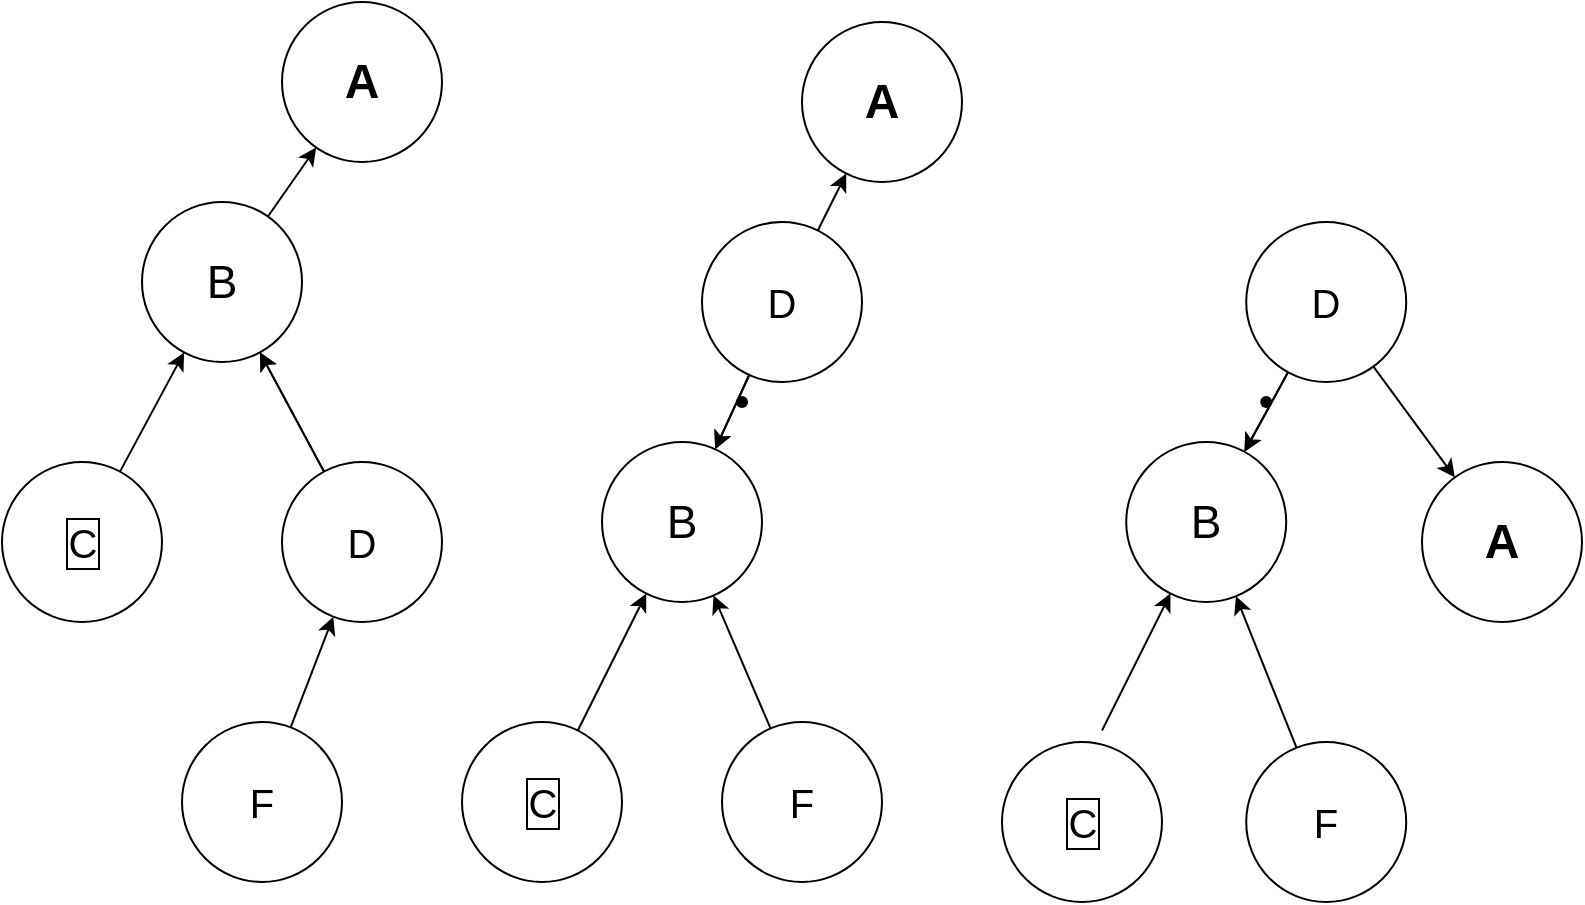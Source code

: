 <mxfile>
    <diagram id="D5KT-FlETZNNRbSJRhos" name="第 1 页">
        <mxGraphModel dx="734" dy="257" grid="1" gridSize="10" guides="1" tooltips="1" connect="1" arrows="1" fold="1" page="1" pageScale="1" pageWidth="3300" pageHeight="4681" math="0" shadow="0">
            <root>
                <mxCell id="0"/>
                <mxCell id="1" parent="0"/>
                <mxCell id="2" value="&lt;h1&gt;A&lt;/h1&gt;" style="ellipse;whiteSpace=wrap;html=1;" parent="1" vertex="1">
                    <mxGeometry x="230" y="390" width="80" height="80" as="geometry"/>
                </mxCell>
                <mxCell id="22" value="" style="edgeStyle=none;html=1;" parent="1" source="3" target="2" edge="1">
                    <mxGeometry relative="1" as="geometry"/>
                </mxCell>
                <mxCell id="3" value="B" style="ellipse;whiteSpace=wrap;html=1;fontStyle=0;fontSize=23;" parent="1" vertex="1">
                    <mxGeometry x="160" y="490" width="80" height="80" as="geometry"/>
                </mxCell>
                <mxCell id="21" value="" style="edgeStyle=none;html=1;" parent="1" source="4" target="3" edge="1">
                    <mxGeometry relative="1" as="geometry"/>
                </mxCell>
                <mxCell id="4" value="C" style="ellipse;html=1;fontSize=20;labelBorderColor=default;" parent="1" vertex="1">
                    <mxGeometry x="90" y="620" width="80" height="80" as="geometry"/>
                </mxCell>
                <mxCell id="23" value="" style="edgeStyle=none;html=1;" parent="1" source="5" target="3" edge="1">
                    <mxGeometry relative="1" as="geometry"/>
                </mxCell>
                <mxCell id="24" value="" style="edgeStyle=none;html=1;" parent="1" source="5" target="3" edge="1">
                    <mxGeometry relative="1" as="geometry"/>
                </mxCell>
                <mxCell id="5" value="D" style="ellipse;whiteSpace=wrap;html=1;fontSize=20;" parent="1" vertex="1">
                    <mxGeometry x="230" y="620" width="80" height="80" as="geometry"/>
                </mxCell>
                <mxCell id="33" value="" style="edgeStyle=none;html=1;" edge="1" parent="1" source="32" target="5">
                    <mxGeometry relative="1" as="geometry"/>
                </mxCell>
                <mxCell id="32" value="F" style="ellipse;whiteSpace=wrap;html=1;fontSize=20;" vertex="1" parent="1">
                    <mxGeometry x="180" y="750" width="80" height="80" as="geometry"/>
                </mxCell>
                <mxCell id="47" value="&lt;h1&gt;A&lt;/h1&gt;" style="ellipse;whiteSpace=wrap;html=1;" vertex="1" parent="1">
                    <mxGeometry x="490" y="400" width="80" height="80" as="geometry"/>
                </mxCell>
                <mxCell id="49" value="B" style="ellipse;whiteSpace=wrap;html=1;fontStyle=0;fontSize=23;" vertex="1" parent="1">
                    <mxGeometry x="390" y="610" width="80" height="80" as="geometry"/>
                </mxCell>
                <mxCell id="50" value="" style="edgeStyle=none;html=1;" edge="1" parent="1" source="51" target="49">
                    <mxGeometry relative="1" as="geometry"/>
                </mxCell>
                <mxCell id="51" value="C" style="ellipse;html=1;fontSize=20;labelBorderColor=default;" vertex="1" parent="1">
                    <mxGeometry x="320" y="750" width="80" height="80" as="geometry"/>
                </mxCell>
                <mxCell id="52" value="" style="edgeStyle=none;html=1;" edge="1" parent="1" source="54" target="49">
                    <mxGeometry relative="1" as="geometry"/>
                </mxCell>
                <mxCell id="53" value="" style="edgeStyle=none;html=1;" edge="1" parent="1" source="54" target="49">
                    <mxGeometry relative="1" as="geometry"/>
                </mxCell>
                <mxCell id="69" value="" style="edgeStyle=none;html=1;" edge="1" parent="1" source="54" target="47">
                    <mxGeometry relative="1" as="geometry"/>
                </mxCell>
                <mxCell id="54" value="D" style="ellipse;whiteSpace=wrap;html=1;fontSize=20;" vertex="1" parent="1">
                    <mxGeometry x="440" y="500" width="80" height="80" as="geometry"/>
                </mxCell>
                <mxCell id="55" value="" style="edgeStyle=none;html=1;" edge="1" parent="1" source="56" target="49">
                    <mxGeometry relative="1" as="geometry"/>
                </mxCell>
                <mxCell id="56" value="F" style="ellipse;whiteSpace=wrap;html=1;fontSize=20;" vertex="1" parent="1">
                    <mxGeometry x="450" y="750" width="80" height="80" as="geometry"/>
                </mxCell>
                <mxCell id="57" value="" style="shape=waypoint;sketch=0;size=6;pointerEvents=1;points=[];fillColor=default;resizable=0;rotatable=0;perimeter=centerPerimeter;snapToPoint=1;fontSize=20;" vertex="1" parent="1">
                    <mxGeometry x="440" y="570" width="40" height="40" as="geometry"/>
                </mxCell>
                <mxCell id="81" value="&lt;h1&gt;A&lt;/h1&gt;" style="ellipse;whiteSpace=wrap;html=1;" vertex="1" parent="1">
                    <mxGeometry x="800" y="620" width="80" height="80" as="geometry"/>
                </mxCell>
                <mxCell id="82" value="B" style="ellipse;whiteSpace=wrap;html=1;fontStyle=0;fontSize=23;" vertex="1" parent="1">
                    <mxGeometry x="652.11" y="610" width="80" height="80" as="geometry"/>
                </mxCell>
                <mxCell id="83" value="" style="edgeStyle=none;html=1;" edge="1" parent="1" target="82">
                    <mxGeometry relative="1" as="geometry">
                        <mxPoint x="639.999" y="754.223" as="sourcePoint"/>
                    </mxGeometry>
                </mxCell>
                <mxCell id="84" value="" style="edgeStyle=none;html=1;" edge="1" parent="1" source="87" target="82">
                    <mxGeometry relative="1" as="geometry"/>
                </mxCell>
                <mxCell id="85" value="" style="edgeStyle=none;html=1;" edge="1" parent="1" source="87" target="82">
                    <mxGeometry relative="1" as="geometry"/>
                </mxCell>
                <mxCell id="86" value="" style="edgeStyle=none;html=1;" edge="1" parent="1" source="87" target="81">
                    <mxGeometry relative="1" as="geometry"/>
                </mxCell>
                <mxCell id="87" value="D" style="ellipse;whiteSpace=wrap;html=1;fontSize=20;" vertex="1" parent="1">
                    <mxGeometry x="712.11" y="500" width="80" height="80" as="geometry"/>
                </mxCell>
                <mxCell id="88" value="" style="edgeStyle=none;html=1;" edge="1" parent="1" source="89" target="82">
                    <mxGeometry relative="1" as="geometry"/>
                </mxCell>
                <mxCell id="89" value="F" style="ellipse;whiteSpace=wrap;html=1;fontSize=20;" vertex="1" parent="1">
                    <mxGeometry x="712.11" y="760" width="80" height="80" as="geometry"/>
                </mxCell>
                <mxCell id="90" value="" style="shape=waypoint;sketch=0;size=6;pointerEvents=1;points=[];fillColor=default;resizable=0;rotatable=0;perimeter=centerPerimeter;snapToPoint=1;fontSize=20;" vertex="1" parent="1">
                    <mxGeometry x="702.11" y="570" width="40" height="40" as="geometry"/>
                </mxCell>
                <mxCell id="91" value="C" style="ellipse;html=1;fontSize=20;labelBorderColor=default;" vertex="1" parent="1">
                    <mxGeometry x="590" y="760" width="80" height="80" as="geometry"/>
                </mxCell>
            </root>
        </mxGraphModel>
    </diagram>
</mxfile>
